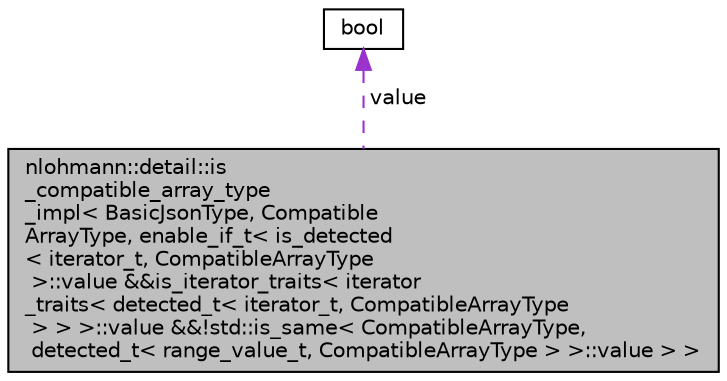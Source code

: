 digraph "nlohmann::detail::is_compatible_array_type_impl&lt; BasicJsonType, CompatibleArrayType, enable_if_t&lt; is_detected&lt; iterator_t, CompatibleArrayType &gt;::value &amp;&amp;is_iterator_traits&lt; iterator_traits&lt; detected_t&lt; iterator_t, CompatibleArrayType &gt; &gt; &gt;::value &amp;&amp;!std::is_same&lt; CompatibleArrayType, detected_t&lt; range_value_t, CompatibleArrayType &gt; &gt;::value &gt; &gt;"
{
 // LATEX_PDF_SIZE
  edge [fontname="Helvetica",fontsize="10",labelfontname="Helvetica",labelfontsize="10"];
  node [fontname="Helvetica",fontsize="10",shape=record];
  Node1 [label="nlohmann::detail::is\l_compatible_array_type\l_impl\< BasicJsonType, Compatible\lArrayType, enable_if_t\< is_detected\l\< iterator_t, CompatibleArrayType\l \>::value &&is_iterator_traits\< iterator\l_traits\< detected_t\< iterator_t, CompatibleArrayType\l \> \> \>::value &&!std::is_same\< CompatibleArrayType,\l detected_t\< range_value_t, CompatibleArrayType \> \>::value \> \>",height=0.2,width=0.4,color="black", fillcolor="grey75", style="filled", fontcolor="black",tooltip=" "];
  Node2 -> Node1 [dir="back",color="darkorchid3",fontsize="10",style="dashed",label=" value" ,fontname="Helvetica"];
  Node2 [label="bool",height=0.2,width=0.4,color="black", fillcolor="white", style="filled",URL="$classbool.html",tooltip=" "];
}
